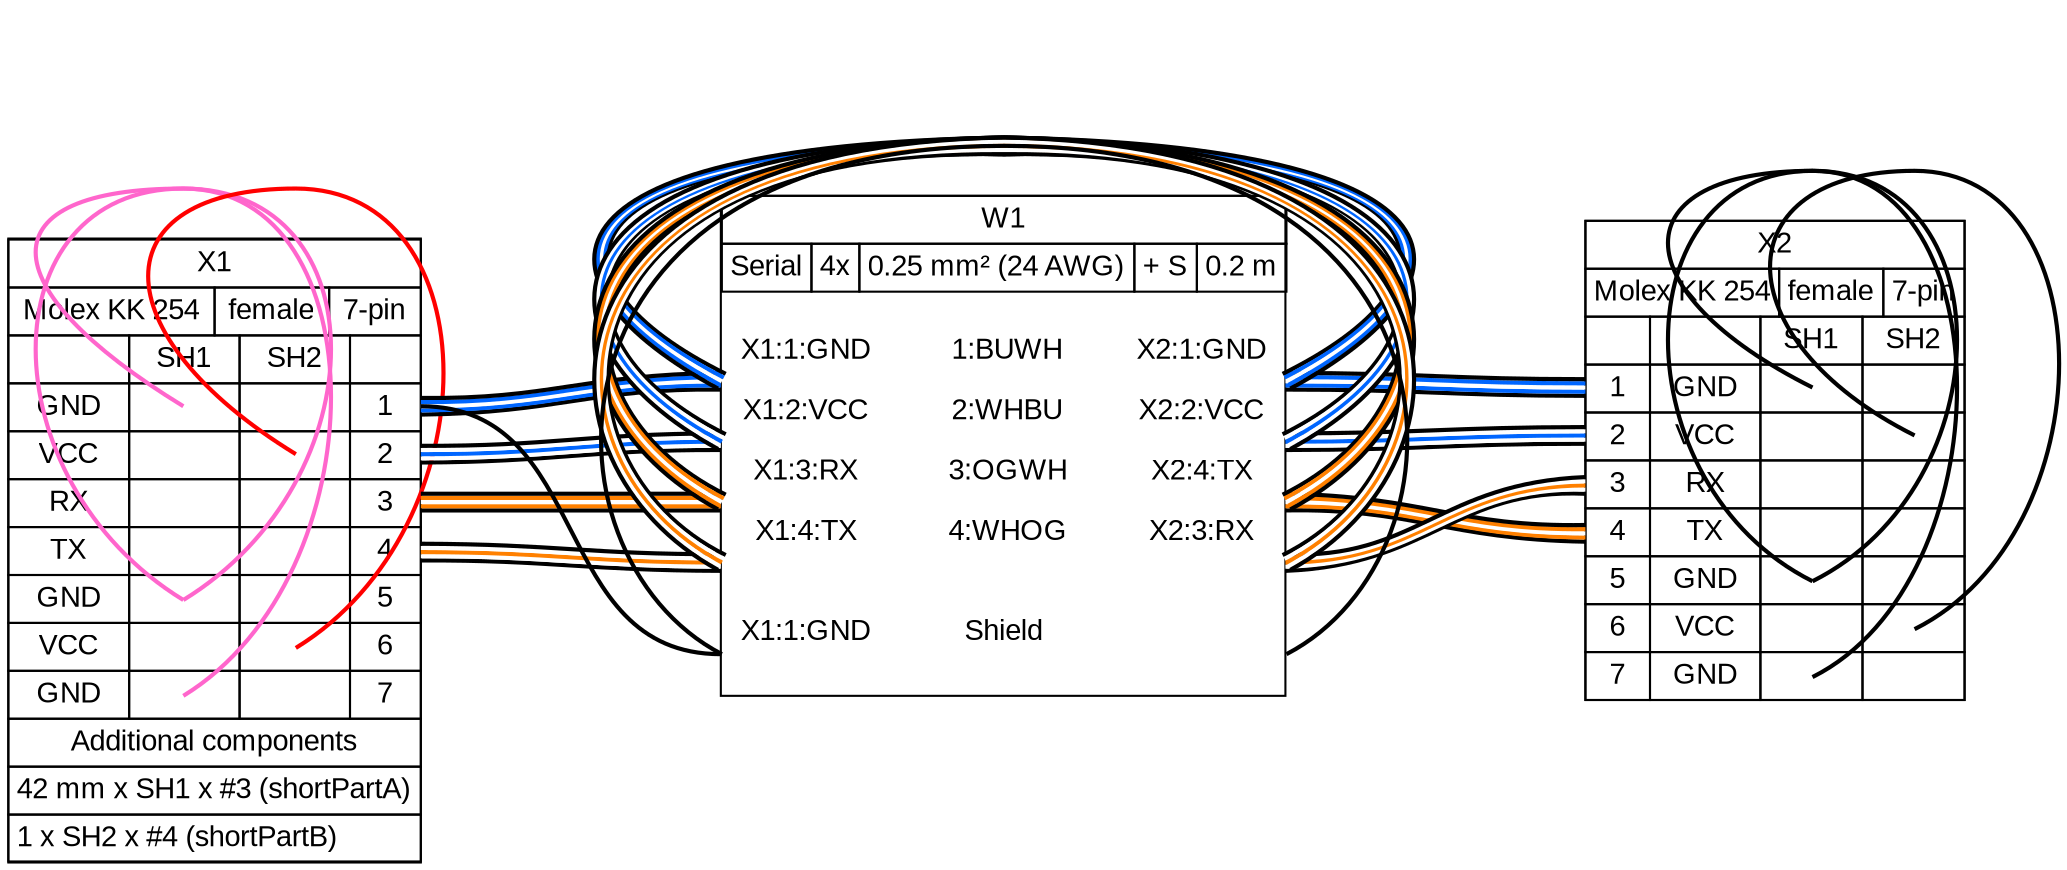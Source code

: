 graph {
// Graph generated by WireViz 0.5-dev
// https://github.com/formatc1702/WireViz
	graph [bgcolor="#FFFFFF" fontname=arial nodesep=0.33 rankdir=LR ranksep=2]
	node [fillcolor="#FFFFFF" fontname=arial height=0 margin=0 shape=none style=filled width=0]
	edge [fontname=arial style=bold]
	edge [color="#FF66CC" headclip=false style="solid,bold" tailclip=false]
	X1:p1j:c -- X1:p5j:c [addPTS=.18 colorPTS="#FF66CC" straight=straight]
	X1:p5j:c -- X1:p7j:c [addPTS=.18 colorPTS="#FF66CC" straight=straight]
	edge [color="#FF0000" headclip=false style="solid,bold" tailclip=false]
	X1:p2j:c -- X1:p6j:c [addPTS=.18 colorPTS="#FF0000" straight=straight]
	edge [headclip=true style=bold tailclip=true]
	X1 [label=<
<table border="0" cellspacing="0" cellpadding="0">
 <tr><td>
  <table border="0" cellspacing="0" cellpadding="3" cellborder="1"><tr>
   <td balign="left">X1</td>
  </tr></table>
 </td></tr>
 <tr><td>
  <table border="0" cellspacing="0" cellpadding="3" cellborder="1"><tr>
   <td balign="left">Molex KK 254</td>
   <td balign="left">female</td>
   <td balign="left">7-pin</td>
  </tr></table>
 </td></tr>
 <tr><td>
  <table border="0" cellspacing="0" cellpadding="3" cellborder="1">
   <tr>
    <td></td>
    <td>SH1</td>
    <td>SH2</td>
    <td></td>
   </tr>
   <tr>
    <td>GND</td>
    <td width="21" port="p1J"></td>
    <td></td>
    <td port="p1r">1</td>
   </tr>
   <tr>
    <td>VCC</td>
    <td></td>
    <td width="21" port="p2J"></td>
    <td port="p2r">2</td>
   </tr>
   <tr>
    <td>RX</td>
    <td></td>
    <td></td>
    <td port="p3r">3</td>
   </tr>
   <tr>
    <td>TX</td>
    <td></td>
    <td></td>
    <td port="p4r">4</td>
   </tr>
   <tr>
    <td>GND</td>
    <td width="21" port="p5J"></td>
    <td></td>
    <td port="p5r">5</td>
   </tr>
   <tr>
    <td>VCC</td>
    <td></td>
    <td width="21" port="p6J"></td>
    <td port="p6r">6</td>
   </tr>
   <tr>
    <td>GND</td>
    <td width="21" port="p7J"></td>
    <td></td>
    <td port="p7r">7</td>
   </tr>
  </table>
 </td></tr>
 <tr><td>
  <table border="0" cellspacing="0" cellpadding="3" cellborder="1"><tr>
   <td balign="left">Additional components</td>
  </tr></table>
 </td></tr>
 <tr><td>
  <table border="0" cellspacing="0" cellpadding="3" cellborder="1"><tr>
   <td align="left" balign="left">42 mm x SH1 x #3 (shortPartA)</td>
  </tr></table>
 </td></tr>
 <tr><td>
  <table border="0" cellspacing="0" cellpadding="3" cellborder="1"><tr>
   <td align="left" balign="left">1 x SH2 x #4 (shortPartB)</td>
  </tr></table>
 </td></tr>
</table>
> fillcolor="#FFFFFF" shape=box style=filled]
	edge [color="#000000" headclip=false style="solid,bold" tailclip=false]
	X2:p1j:c -- X2:p5j:c [addPTS=.18 colorPTS="#000000" straight=straight]
	X2:p5j:c -- X2:p7j:c [addPTS=.18 colorPTS="#000000" straight=straight]
	edge [color="#000000" headclip=false style="solid,bold" tailclip=false]
	X2:p2j:c -- X2:p6j:c [addPTS=.18 colorPTS="#000000" straight=straight]
	edge [headclip=true style=bold tailclip=true]
	X2 [label=<
<table border="0" cellspacing="0" cellpadding="0">
 <tr><td>
  <table border="0" cellspacing="0" cellpadding="3" cellborder="1"><tr>
   <td balign="left">X2</td>
  </tr></table>
 </td></tr>
 <tr><td>
  <table border="0" cellspacing="0" cellpadding="3" cellborder="1"><tr>
   <td balign="left">Molex KK 254</td>
   <td balign="left">female</td>
   <td balign="left">7-pin</td>
  </tr></table>
 </td></tr>
 <tr><td>
  <table border="0" cellspacing="0" cellpadding="3" cellborder="1">
   <tr>
    <td></td>
    <td></td>
    <td>SH1</td>
    <td>SH2</td>
   </tr>
   <tr>
    <td port="p1l">1</td>
    <td>GND</td>
    <td width="21" port="p1J"></td>
    <td></td>
   </tr>
   <tr>
    <td port="p2l">2</td>
    <td>VCC</td>
    <td></td>
    <td width="21" port="p2J"></td>
   </tr>
   <tr>
    <td port="p3l">3</td>
    <td>RX</td>
    <td></td>
    <td></td>
   </tr>
   <tr>
    <td port="p4l">4</td>
    <td>TX</td>
    <td></td>
    <td></td>
   </tr>
   <tr>
    <td port="p5l">5</td>
    <td>GND</td>
    <td width="21" port="p5J"></td>
    <td></td>
   </tr>
   <tr>
    <td port="p6l">6</td>
    <td>VCC</td>
    <td></td>
    <td width="21" port="p6J"></td>
   </tr>
   <tr>
    <td port="p7l">7</td>
    <td>GND</td>
    <td width="21" port="p7J"></td>
    <td></td>
   </tr>
  </table>
 </td></tr>
</table>
> fillcolor="#FFFFFF" shape=box style=filled]
	edge [color="#000000:#0066ff:#ffffff:#0066ff:#000000"]
	X1:p1r:e -- W1:w1:w
	W1:w1:e -- X2:p1l:w
	W1:w1:w -- W1:w1:e [straight=straight]
	edge [color="#000000:#ffffff:#0066ff:#ffffff:#000000"]
	X1:p2r:e -- W1:w2:w
	W1:w2:e -- X2:p2l:w
	W1:w2:w -- W1:w2:e [straight=straight]
	edge [color="#000000:#ff8000:#ffffff:#ff8000:#000000"]
	X1:p3r:e -- W1:w3:w
	W1:w3:e -- X2:p4l:w
	W1:w3:w -- W1:w3:e [straight=straight]
	edge [color="#000000:#ffffff:#ff8000:#ffffff:#000000"]
	X1:p4r:e -- W1:w4:w
	W1:w4:e -- X2:p3l:w
	W1:w4:w -- W1:w4:e [straight=straight]
	edge [color="#000000"]
	X1:p1r:e -- W1:ws:w
	W1:ws:w -- W1:ws:e [straight=straight]
	W1 [label=<
<table border="0" cellspacing="0" cellpadding="0">
 <tr><td>
  <table border="0" cellspacing="0" cellpadding="3" cellborder="1"><tr>
   <td balign="left">W1</td>
  </tr></table>
 </td></tr>
 <tr><td>
  <table border="0" cellspacing="0" cellpadding="3" cellborder="1"><tr>
   <td balign="left">Serial</td>
   <td balign="left">4x</td>
   <td balign="left">0.25 mm² (24 AWG)</td>
   <td balign="left">+ S</td>
   <td balign="left">0.2 m</td>
  </tr></table>
 </td></tr>
 <tr><td>
  <table border="0" cellspacing="0" cellborder="0">
   <tr><td>&nbsp;</td></tr>
   <tr>
    <td>X1:1:GND</td>
    <td>
     1:BUWH
    </td>
    <td>X2:1:GND</td>
   </tr>
   <tr>
    <td colspan="3" border="0" cellspacing="0" cellpadding="0" port="w1" height="10">
     <table cellspacing="0" cellborder="0" border="0">
    <tr><td colspan="3" cellpadding="0" height="6" border="0"></td></tr>
     </table>
    </td>
   </tr>
   <tr>
    <td>X1:2:VCC</td>
    <td>
     2:WHBU
    </td>
    <td>X2:2:VCC</td>
   </tr>
   <tr>
    <td colspan="3" border="0" cellspacing="0" cellpadding="0" port="w2" height="10">
     <table cellspacing="0" cellborder="0" border="0">
    <tr><td colspan="3" cellpadding="0" height="6" border="0"></td></tr>
     </table>
    </td>
   </tr>
   <tr>
    <td>X1:3:RX</td>
    <td>
     3:OGWH
    </td>
    <td>X2:4:TX</td>
   </tr>
   <tr>
    <td colspan="3" border="0" cellspacing="0" cellpadding="0" port="w3" height="10">
     <table cellspacing="0" cellborder="0" border="0">
    <tr><td colspan="3" cellpadding="0" height="6" border="0"></td></tr>
     </table>
    </td>
   </tr>
   <tr>
    <td>X1:4:TX</td>
    <td>
     4:WHOG
    </td>
    <td>X2:3:RX</td>
   </tr>
   <tr>
    <td colspan="3" border="0" cellspacing="0" cellpadding="0" port="w4" height="10">
     <table cellspacing="0" cellborder="0" border="0">
    <tr><td colspan="3" cellpadding="0" height="6" border="0"></td></tr>
     </table>
    </td>
   </tr>
   <tr><td>&nbsp;</td></tr>
   <tr>
    <td>X1:1:GND</td>
    <td>Shield</td>
    <td><!-- s_out --></td>
   </tr>
   <tr><td colspan="3" cellpadding="0" height="2"  border="0" port="ws"></td></tr>
   <tr><td>&nbsp;</td></tr>
  </table>
 </td></tr>
</table>
> fillcolor="#FFFFFF" shape=box style=filled]
}
